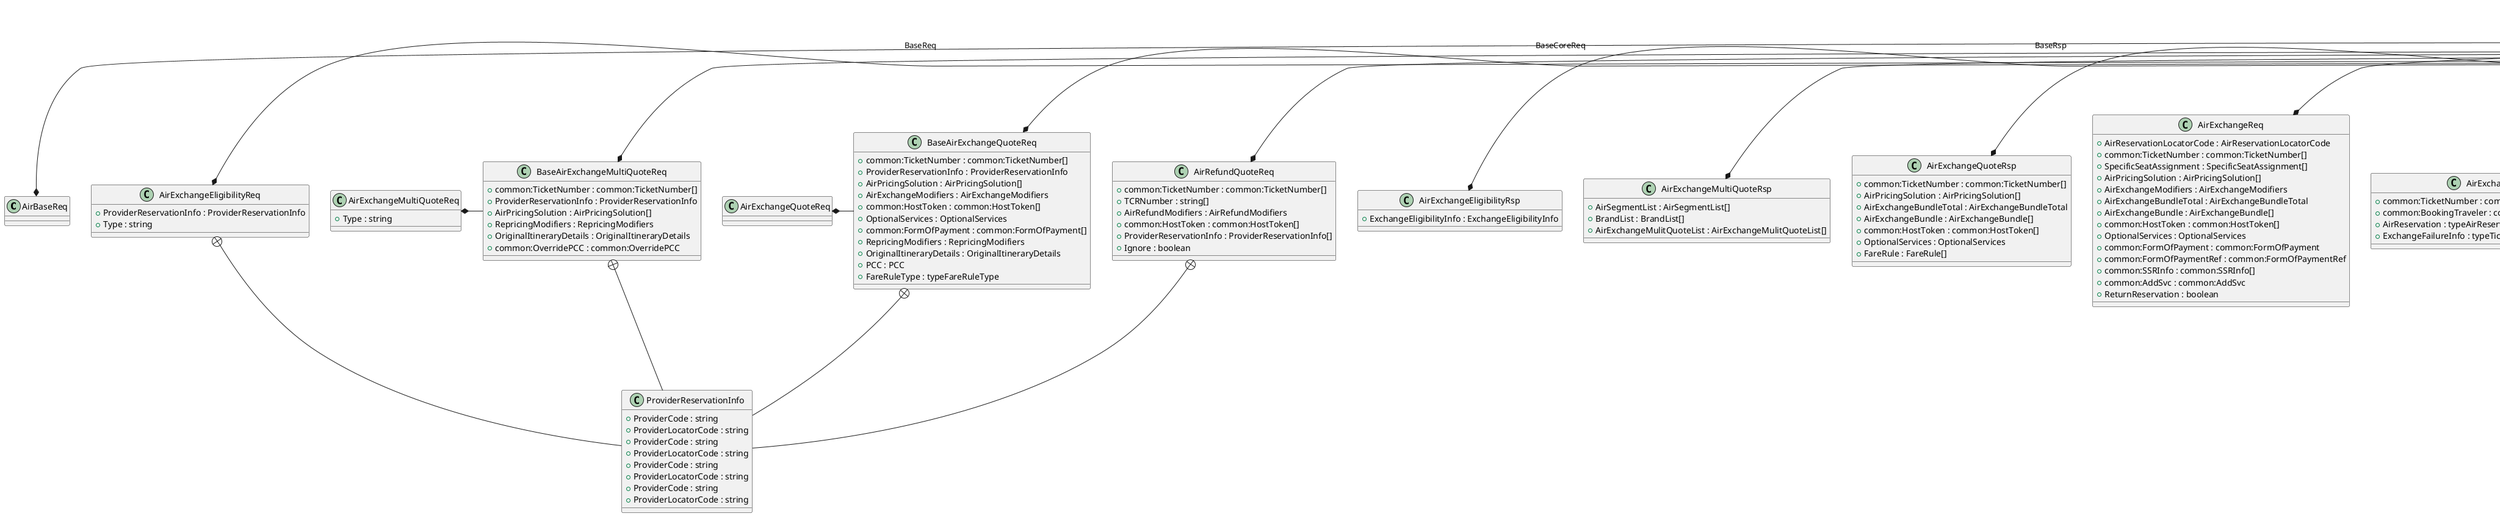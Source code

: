 @startuml

class AirBaseReq {
}
AirBaseReq *- common:BaseReq
class AirExchangeEligibilityReq {
    +ProviderReservationInfo : ProviderReservationInfo
    +Type : string
}
AirExchangeEligibilityReq *- common:BaseReq
AirExchangeEligibilityReq +-- ProviderReservationInfo
class ProviderReservationInfo {
    +ProviderCode : string
    +ProviderLocatorCode : string
}
class AirExchangeEligibilityRsp {
    +ExchangeEligibilityInfo : ExchangeEligibilityInfo
}
AirExchangeEligibilityRsp *- common:BaseRsp
class AirExchangeMultiQuoteReq {
    +Type : string
}
AirExchangeMultiQuoteReq *- BaseAirExchangeMultiQuoteReq
class AirExchangeMultiQuoteRsp {
    +AirSegmentList : AirSegmentList[]
    +BrandList : BrandList[]
    +AirExchangeMulitQuoteList : AirExchangeMulitQuoteList[]
}
AirExchangeMultiQuoteRsp *- common:BaseRsp
class AirExchangeQuoteReq {
}
AirExchangeQuoteReq *- BaseAirExchangeQuoteReq
class AirExchangeQuoteRsp {
    +common:TicketNumber : common:TicketNumber[]
    +AirPricingSolution : AirPricingSolution[]
    +AirExchangeBundleTotal : AirExchangeBundleTotal
    +AirExchangeBundle : AirExchangeBundle[]
    +common:HostToken : common:HostToken[]
    +OptionalServices : OptionalServices
    +FareRule : FareRule[]
}
AirExchangeQuoteRsp *- common:BaseRsp
class AirExchangeReq {
    +AirReservationLocatorCode : AirReservationLocatorCode
    +common:TicketNumber : common:TicketNumber[]
    +SpecificSeatAssignment : SpecificSeatAssignment[]
    +AirPricingSolution : AirPricingSolution[]
    +AirExchangeModifiers : AirExchangeModifiers
    +AirExchangeBundleTotal : AirExchangeBundleTotal
    +AirExchangeBundle : AirExchangeBundle[]
    +common:HostToken : common:HostToken[]
    +OptionalServices : OptionalServices
    +common:FormOfPayment : common:FormOfPayment
    +common:FormOfPaymentRef : common:FormOfPaymentRef
    +common:SSRInfo : common:SSRInfo[]
    +common:AddSvc : common:AddSvc
    +ReturnReservation : boolean
}
AirExchangeReq *- common:BaseReq
class AirExchangeRsp {
    +common:TicketNumber : common:TicketNumber[]
    +common:BookingTraveler : common:BookingTraveler[]
    +AirReservation : typeAirReservationWithFOP
    +ExchangeFailureInfo : typeTicketFailureInfo[]
}
AirExchangeRsp *- common:BaseRsp
class AirExchangeTicketingReq {
    +AirReservationLocatorCode : AirReservationLocatorCode
    +common:TicketNumber : common:TicketNumber
    +TicketingModifiersRef : typeTicketingModifiersRef[]
    +WaiverCode : WaiverCode
    +DetailedBillingInformation : DetailedBillingInformation[]
    +AirTicketingModifiers : AirTicketingModifiers[]
    +BulkTicket : boolean
    +ChangeFeeOnTicket : boolean
}
AirExchangeTicketingReq *- common:BaseReq
class AirExchangeTicketingRsp {
    +AirSolutionChangedInfo : AirSolutionChangedInfo
    +ETR : ETR
    +TicketFailureInfo : TicketFailureInfo
    +DetailedBillingInformation : DetailedBillingInformation
}
AirExchangeTicketingRsp *- common:BaseRsp
class AirFareDisplayReq {
    +FareType : FareType[]
    +PassengerType : common:typePassengerType[]
    +BookingCode : BookingCode[]
    +IncludeAddlBookingCodeInfo : IncludeAddlBookingCodeInfo
    +FareBasis : FareBasis
    +common:Carrier : common:Carrier[]
    +common:AccountCode : common:AccountCode[]
    +ContractCode : ContractCode
    +AirFareDisplayModifiers : AirFareDisplayModifiers
    +common:PointOfSale : common:PointOfSale[]
    +AirFareDisplayRuleKey : AirFareDisplayRuleKey
    +Origin : string
    +Destination : string
    +ProviderCode : string
    +IncludeMileRouteInformation : typeMileOrRouteBasedFare
    +UnSaleableFaresOnly : boolean
    +ChannelId : string
    +NSCC : string
    +ReturnMM : boolean
}
AirFareDisplayReq *- common:BaseReq
class AirFareDisplayRsp {
    +FareDisplay : FareDisplay[]
}
AirFareDisplayRsp *- common:BaseRsp
class AirFareRulesReq {
    +AirReservationSelector : AirReservationSelector
    +FareRuleLookup : FareRuleLookup
    +FareRuleKey : FareRuleKey[]
    +AirFareDisplayRuleKey : AirFareDisplayRuleKey
    +AirFareRulesModifier : AirFareRulesModifier
    +FareRulesFilterCategory : FareRulesFilterCategory[]
    +FareRuleType : typeFareRuleType
}
AirFareRulesReq *- common:BaseReq
AirFareRulesReq +-- FareRulesFilterCategory
class FareRulesFilterCategory {
    +CategoryCode : string[]
    +FareInfoRef : string
}
AirFareRulesReq +-- AirReservationSelector
class AirReservationSelector {
    +FareInfoRef : FareInfoRef[]
    +AirReservationLocatorCode : string
}
class AirFareRulesRsp {
    +FareRule : FareRule[]
}
AirFareRulesRsp *- common:BaseRsp
class AirMerchandisingDetailsReq {
    +MerchandisingDetails : MerchandisingDetails
    +OptionalServiceModifiers : OptionalServiceModifiers
    +MerchandisingAvailabilityDetails : MerchandisingAvailabilityDetails
}
AirMerchandisingDetailsReq *- common:BaseReq
class AirMerchandisingDetailsRsp {
    +OptionalServices : OptionalServices
    +Brand : Brand[]
    +UnassociatedBookingCodeList : UnassociatedBookingCodeList
}
AirMerchandisingDetailsRsp *- common:BaseRsp
AirMerchandisingDetailsRsp +-- UnassociatedBookingCodeList
class UnassociatedBookingCodeList {
    +ApplicableSegment : typeApplicableSegment[]
}
class AirMerchandisingOfferAvailabilityReq {
    +common:AgencySellInfo : common:AgencySellInfo
    +AirSolution : AirSolution
    +HostReservation : HostReservation[]
    +OfferAvailabilityModifiers : OfferAvailabilityModifiers[]
    +MerchandisingPricingModifiers : MerchandisingPricingModifiers
}
AirMerchandisingOfferAvailabilityReq *- common:BaseReq
class AirMerchandisingOfferAvailabilityRsp {
    +AirSolution : AirSolution
    +common:Remark : common:Remark
    +OptionalServices : OptionalServices
    +EmbargoList : EmbargoList
}
AirMerchandisingOfferAvailabilityRsp *- common:BaseRsp
class AirPrePayReq {
    +ListSearch : ListSearch
    +PrePayRetrieve : PrePayRetrieve
}
AirPrePayReq *- common:BaseReq
AirPrePayReq +-- ListSearch
class ListSearch {
    +PersonNameSearch : PersonNameSearch
    +common:LoyaltyCard : common:LoyaltyCard[]
    +StartFromResult : integer
    +MaxResults : integer
}
AirPrePayReq +-- PrePayRetrieve
class PrePayRetrieve {
    +Id : string
    +Type : string
}
class AirPrePayRsp {
    +PrePayProfileInfo : PrePayProfileInfo[]
    +MaxResults : integer
    +MoreIndicator : boolean
    +MoreDataStartIndex : string
}
AirPrePayRsp *- common:BaseRsp
class AirPriceReq {
}
AirPriceReq *- BaseAirPriceReq
class AirPriceRsp {
}
AirPriceRsp *- BaseAirPriceRsp
class AirRefundQuoteReq {
    +common:TicketNumber : common:TicketNumber[]
    +TCRNumber : string[]
    +AirRefundModifiers : AirRefundModifiers
    +common:HostToken : common:HostToken[]
    +ProviderReservationInfo : ProviderReservationInfo[]
    +Ignore : boolean
}
AirRefundQuoteReq *- common:BaseReq
AirRefundQuoteReq +-- ProviderReservationInfo
class ProviderReservationInfo {
    +ProviderCode : string
    +ProviderLocatorCode : string
}
class AirRefundQuoteRsp {
    +AirRefundBundle : AirRefundBundle[]
    +TCRRefundBundle : TCRRefundBundle[]
}
AirRefundQuoteRsp *- common:BaseRsp
class AirRefundReq {
    +AirRefundBundle : AirRefundBundle[]
    +TCRRefundBundle : TCRRefundBundle[]
    +AirRefundModifiers : AirRefundModifiers
    +common:Commission : common:Commission[]
    +common:FormOfPayment : common:FormOfPayment
}
AirRefundReq *- common:BaseReq
class AirRefundRsp {
    +ETR : ETR[]
    +TCR : TCR[]
    +RefundFailureInfo : typeTicketFailureInfo[]
}
AirRefundRsp *- common:BaseRsp
class AirRepriceReq {
    +AirReservationLocatorCode : AirReservationLocatorCode
    +AirPricingSolution : AirPricingSolution
    +FareRuleType : typeFareRuleType
    +IgnoreAvailability : boolean
}
class AirRepriceRsp {
    +AirPricingSolution : AirPricingSolution
    +FareRule : FareRule[]
}
AirRepriceRsp *- common:BaseRsp
class AirRetrieveDocumentReq {
    +AirReservationLocatorCode : AirReservationLocatorCode
    +common:TicketNumber : common:TicketNumber[]
    +TCRNumber : string[]
    +ReturnRestrictions : boolean
    +ReturnPricing : boolean
    +RetrieveMCO : boolean
    +UniversalRecordLocatorCode : string
    +ProviderCode : string
    +ProviderLocatorCode : string
}
AirRetrieveDocumentReq *- common:BaseReq
class AirRetrieveDocumentRsp {
    +ETR : ETR[]
    +common:MCO : common:MCO[]
    +TCR : TCR[]
    +DocumentFailureInfo : typeFailureInfo[]
    +common:ServiceFeeInfo : common:ServiceFeeInfo[]
    +UniversalRecordLocatorCode : string
}
AirRetrieveDocumentRsp *- common:BaseRsp
class AirSearchReq {
    +common:PointOfCommencement : common:PointOfCommencement
    +SearchAirLeg : SearchAirLeg[]
    +SearchSpecificAirSegment : SearchSpecificAirSegment[]
    +AirSearchModifiers : AirSearchModifiers
    +JourneyData : JourneyData
}
AirSearchReq *- common:BaseSearchReq
class AirSearchRsp {
    +FareNoteList : FareNoteList
    +ExpertSolutionList : ExpertSolutionList
    +RouteList : RouteList
    +AlternateRouteList : AlternateRouteList
    +AlternateLocationDistanceList : AlternateLocationDistanceList
    +FareInfoMessage : FareInfoMessage[]
    +AirPricingSolution : AirPricingSolution[]
    +AirPricePointList : AirPricePointList
    +rail:RailSegmentList : rail:RailSegmentList
    +rail:RailJourneyList : rail:RailJourneyList
    +rail:RailFareNoteList : rail:RailFareNoteList
    +rail:RailFareIDList : rail:RailFareIDList
    +rail:RailFareList : rail:RailFareList
    +rail:RailPricingSolution : rail:RailPricingSolution[]
}
AirSearchRsp *- BaseAvailabilitySearchRsp
class AirTicketingReq {
    +AirReservationLocatorCode : AirReservationLocatorCode
    +AirPricingInfoRef : AirPricingInfoRef[]
    +TicketingModifiersRef : typeTicketingModifiersRef[]
    +WaiverCode : WaiverCode
    +common:Commission : common:Commission[]
    +DetailedBillingInformation : DetailedBillingInformation[]
    +FaxDetailsInformation : FaxDetailsInformation
    +AirTicketingModifiers : AirTicketingModifiers[]
    +AirSegmentTicketingModifiers : AirSegmentTicketingModifiers[]
    +ReturnInfoOnFail : boolean
    +BulkTicket : boolean
    +ValidateSpanishResidency : boolean
}
AirTicketingReq +-- AirPricingInfoRef
class AirPricingInfoRef {
    +common:BookingTravelerRef : common:BookingTravelerRef[]
    +Key : string
}
class AirTicketingRsp {
    +AirSolutionChangedInfo : AirSolutionChangedInfo
    +ETR : ETR[]
    +TicketFailureInfo : TicketFailureInfo[]
    +DetailedBillingInformation : DetailedBillingInformation[]
}
AirTicketingRsp *- common:BaseRsp
class AirUpsellSearchReq {
    +AirItinerary : AirItinerary
    +AirPriceResult : AirPriceResult[]
}
class AirUpsellSearchRsp {
}
AirUpsellSearchRsp *- BaseAirPriceRsp
class AirVoidDocumentReq {
    +AirReservationLocatorCode : AirReservationLocatorCode
    +VoidDocumentInfo : VoidDocumentInfo[]
    +ShowETR : boolean
    +ProviderCode : string
    +ProviderLocatorCode : string
    +ValidateSpanishResidency : boolean
}
AirVoidDocumentReq *- common:BaseReq
class AirVoidDocumentRsp {
    +ETR : ETR[]
    +VoidResultInfo : VoidResultInfo[]
}
AirVoidDocumentRsp *- common:BaseRsp
class AvailabilitySearchReq {
    +common:SearchPassenger : common:SearchPassenger[]
    +common:PointOfSale : common:PointOfSale[]
    +ReturnBrandIndicator : boolean
    +ChannelId : string
    +NSCC : string
}
AvailabilitySearchReq *- AirSearchReq
class AvailabilitySearchRsp {
}
AvailabilitySearchRsp *- BaseAvailabilitySearchRsp
class BaseAirExchangeMultiQuoteReq {
    +common:TicketNumber : common:TicketNumber[]
    +ProviderReservationInfo : ProviderReservationInfo
    +AirPricingSolution : AirPricingSolution[]
    +RepricingModifiers : RepricingModifiers
    +OriginalItineraryDetails : OriginalItineraryDetails
    +common:OverridePCC : common:OverridePCC
}
BaseAirExchangeMultiQuoteReq *- common:BaseCoreReq
BaseAirExchangeMultiQuoteReq +-- ProviderReservationInfo
class ProviderReservationInfo {
    +ProviderCode : string
    +ProviderLocatorCode : string
}
class BaseAirExchangeQuoteReq {
    +common:TicketNumber : common:TicketNumber[]
    +ProviderReservationInfo : ProviderReservationInfo
    +AirPricingSolution : AirPricingSolution[]
    +AirExchangeModifiers : AirExchangeModifiers
    +common:HostToken : common:HostToken[]
    +OptionalServices : OptionalServices
    +common:FormOfPayment : common:FormOfPayment[]
    +RepricingModifiers : RepricingModifiers
    +OriginalItineraryDetails : OriginalItineraryDetails
    +PCC : PCC
    +FareRuleType : typeFareRuleType
}
BaseAirExchangeQuoteReq *- common:BaseCoreReq
BaseAirExchangeQuoteReq +-- ProviderReservationInfo
class ProviderReservationInfo {
    +ProviderCode : string
    +ProviderLocatorCode : string
}
class BaseAirPriceReq {
    +AirItinerary : AirItinerary
    +AirPricingModifiers : AirPricingModifiers
    +common:SearchPassenger : common:SearchPassenger[]
    +AirPricingCommand : AirPricingCommand[]
    +AirReservationLocatorCode : AirReservationLocatorCode
    +OptionalServices : OptionalServices
    +common:FormOfPayment : common:FormOfPayment[]
    +PCC : PCC
    +common:SSR : common:SSR[]
    +CheckOBFees : string
    +FareRuleType : typeFareRuleType
    +SupplierCode : string
    +TicketDate : date
    +CheckFlightDetails : boolean
    +ReturnMM : boolean
    +NSCC : string
    +SplitPricing : boolean
    +IgnoreAvailability : boolean
}
BaseAirPriceReq *- common:BaseCoreReq
class BaseAirPriceRsp {
    +AirItinerary : AirItinerary
    +AirPriceResult : AirPriceResult[]
}
BaseAirPriceRsp *- common:BaseRsp
class BaseAirSearchReq {
    +SearchAirLeg : SearchAirLeg[]
    +SearchSpecificAirSegment : SearchSpecificAirSegment[]
    +AirSearchModifiers : AirSearchModifiers
    +SplitTicketingSearch : SplitTicketingSearch
    +JourneyData : JourneyData
}
BaseAirSearchReq *- common:BaseCoreSearchReq
class BaseAvailabilitySearchRsp {
    +FlightDetailsList : FlightDetailsList
    +AirSegmentList : AirSegmentList
    +FareInfoList : FareInfoList
    +FareRemarkList : FareRemarkList
    +AirItinerarySolution : AirItinerarySolution[]
    +HostTokenList : HostTokenList
    +APISRequirementsList : APISRequirementsList
    +DistanceUnits : common:typeDistance
}
BaseAvailabilitySearchRsp *- common:BaseSearchRsp
class BaseLowFareSearchReq {
    +common:SearchPassenger : common:SearchPassenger[]
    +AirPricingModifiers : AirPricingModifiers
    +Enumeration : Enumeration
    +AirExchangeModifiers : AirExchangeModifiers
    +FlexExploreModifiers : FlexExploreModifiers
    +PCC : PCC
    +FareRulesFilterCategory : FareRulesFilterCategory
    +common:FormOfPayment : common:FormOfPayment[]
    +EnablePointToPointSearch : boolean
    +EnablePointToPointAlternates : boolean
    +MaxNumberOfExpertSolutions : integer
    +SolutionResult : boolean
    +PreferCompleteItinerary : boolean
    +MetaOptionIdentifier : string
    +ReturnUpsellFare : boolean
    +IncludeFareInfoMessages : boolean
    +ReturnBrandedFares : boolean
    +MultiGDSSearch : boolean
    +ReturnMM : boolean
    +CheckOBFees : string
    +NSCC : string
    +FareInfoRules : boolean
}
BaseLowFareSearchReq *- BaseAirSearchReq
class BrandList {
    +Brand : Brand[]
}
class EMDIssuanceReq {
    +common:ProviderReservationDetail : common:ProviderReservationDetail
    +common:TicketNumber : common:TicketNumber
    +IssuanceModifiers : IssuanceModifiers
    +SelectionModifiers : SelectionModifiers
    +UniversalRecordLocatorCode : string
    +ShowDetails : boolean
    +IssueAllOpenSVC : boolean
}
EMDIssuanceReq *- common:BaseReq
class EMDIssuanceRsp {
    +EMDSummaryInfo : EMDSummaryInfo[]
    +EMDInfo : EMDInfo[]
}
EMDIssuanceRsp *- common:BaseRsp
class EMDRetrieveReq {
    +ListRetrieve : ListRetrieve
    +DetailRetrieve : DetailRetrieve
}
EMDRetrieveReq *- common:BaseReq
EMDRetrieveReq +-- ListRetrieve
class ListRetrieve {
    +common:ProviderReservationDetail : common:ProviderReservationDetail
}
EMDRetrieveReq +-- DetailRetrieve
class DetailRetrieve {
    +common:ProviderReservationDetail : common:ProviderReservationDetail
    +EMDNumber : string
}
class EMDRetrieveRsp {
    +EMDInfo : EMDInfo
    +EMDSummaryInfo : EMDSummaryInfo[]
}
EMDRetrieveRsp *- common:BaseRsp
class FlightDetailsReq {
    +AirSegment : AirSegment[]
}
FlightDetailsReq *- common:BaseReq
class FlightDetailsRsp {
    +AirSegment : AirSegment[]
    +CO2Emissions : CO2Emissions[]
}
FlightDetailsRsp *- common:BaseRsp
class FlightInformationReq {
    +FlightInfoCriteria : FlightInfoCriteria[]
}
FlightInformationReq *- common:BaseReq
class FlightInformationRsp {
    +FlightInfo : FlightInfo[]
}
FlightInformationRsp *- common:BaseRsp
class FlightTimeTableReq {
    +FlightTimeTableCriteria : FlightTimeTableCriteria
}
FlightTimeTableReq *- common:BaseSearchReq
class FlightTimeTableRsp {
    +FlightTimeTableList : FlightTimeTableList
}
FlightTimeTableRsp *- common:BaseSearchRsp
FlightTimeTableRsp +-- FlightTimeTableList
class FlightTimeTableList {
    +FlightTimeDetail : FlightTimeDetail[]
}
class LowFareSearchAsynchReq {
    +AirSearchAsynchModifiers : AirSearchAsynchModifiers
}
LowFareSearchAsynchReq *- BaseLowFareSearchReq
class LowFareSearchAsynchRsp {
    +AsyncProviderSpecificResponse : AsyncProviderSpecificResponse[]
    +BrandList : BrandList
    +SearchId : string
    +CurrencyType : string
}
LowFareSearchAsynchRsp *- AirSearchRsp
class LowFareSearchReq {
    +PolicyReference : string
}
LowFareSearchReq *- BaseLowFareSearchReq
class LowFareSearchRsp {
    +BrandList : BrandList
    +CurrencyType : string
}
LowFareSearchRsp *- AirSearchRsp
class RetrieveLowFareSearchReq {
    +SearchId : string
    +ProviderCode : string
}
RetrieveLowFareSearchReq *- common:BaseReq
class RetrieveLowFareSearchRsp {
    +AsyncProviderSpecificResponse : AsyncProviderSpecificResponse[]
    +BrandList : BrandList
    +CurrencyType : string
}
RetrieveLowFareSearchRsp *- AirSearchRsp
class ScheduleSearchReq {
}
ScheduleSearchReq *- AirSearchReq
class ScheduleSearchRsp {
}
ScheduleSearchRsp *- AirSearchRsp
class SearchSpecificAirSegment {
    +DepartureTime : string
    +Carrier : string
    +FlightNumber : string
    +Origin : string
    +Destination : string
    +SegmentIndex : int
}
class SeatMapReq {
    +common:AgencySellInfo : common:AgencySellInfo
    +AirSegment : AirSegment[]
    +common:HostToken : common:HostToken[]
    +SearchTraveler : SearchTraveler[]
    +HostReservation : HostReservation
    +MerchandisingPricingModifiers : MerchandisingPricingModifiers
    +ReturnSeatPricing : boolean
    +ReturnBrandingInfo : boolean
}
SeatMapReq *- common:BaseReq
class SeatMapRsp {
    +common:HostToken : common:HostToken[]
    +common:CabinClass : common:CabinClass
    +AirSegment : AirSegment[]
    +SearchTraveler : SearchTraveler[]
    +OptionalServices : OptionalServices
    +common:Remark : common:Remark
    +Rows : Rows[]
    +common:PaymentRestriction : common:PaymentRestriction[]
    +SeatInformation : SeatInformation[]
    +Copyright : string
    +GroupSeatPrice : string
}
SeatMapRsp *- common:BaseRsp

@enduml
